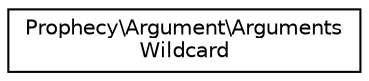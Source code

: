 digraph "Graphical Class Hierarchy"
{
  edge [fontname="Helvetica",fontsize="10",labelfontname="Helvetica",labelfontsize="10"];
  node [fontname="Helvetica",fontsize="10",shape=record];
  rankdir="LR";
  Node0 [label="Prophecy\\Argument\\Arguments\lWildcard",height=0.2,width=0.4,color="black", fillcolor="white", style="filled",URL="$classProphecy_1_1Argument_1_1ArgumentsWildcard.html"];
}
